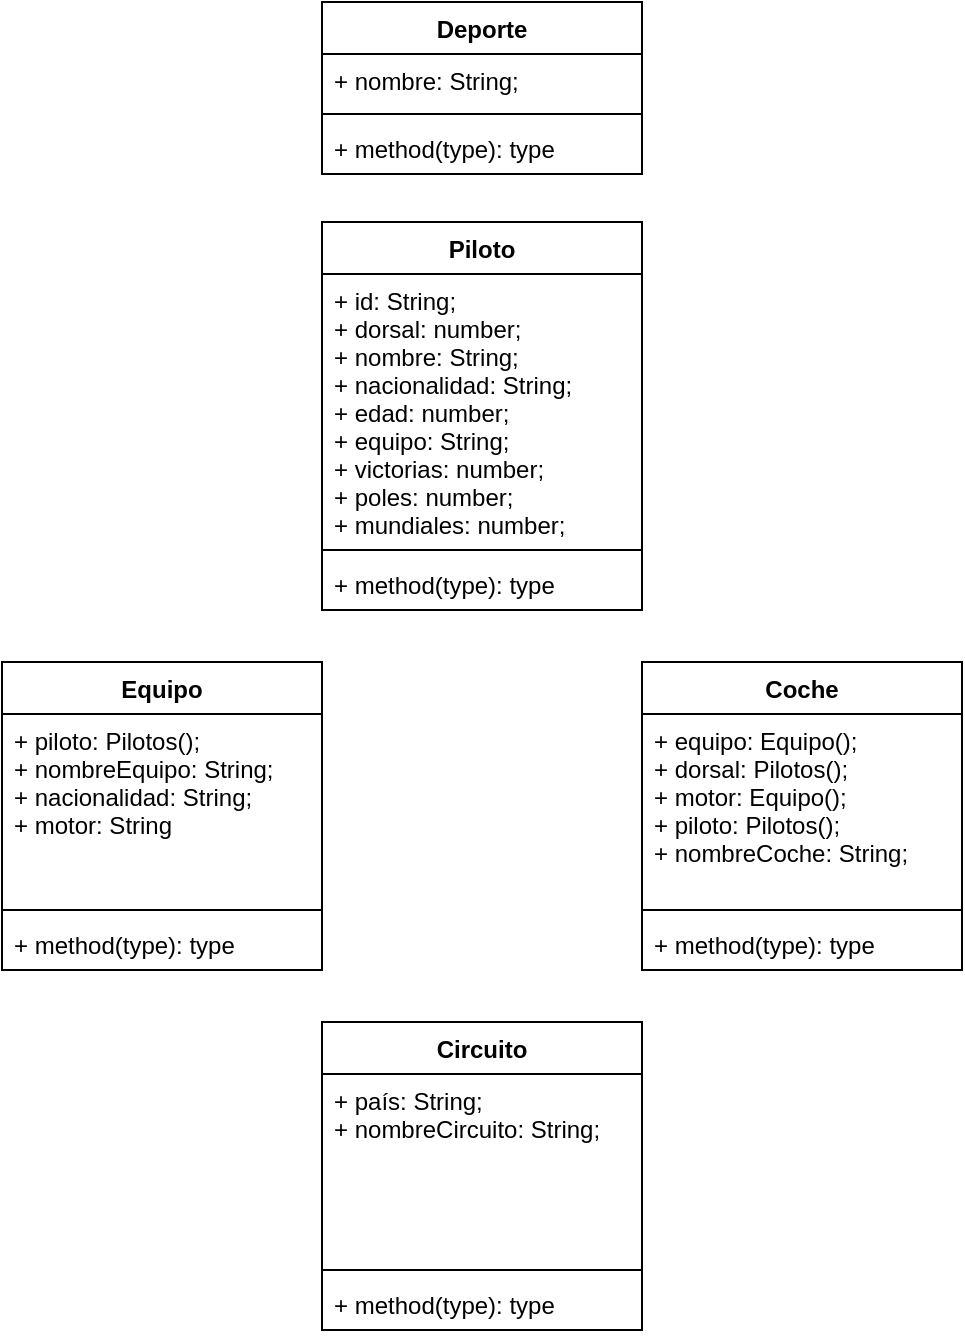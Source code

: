 <mxfile version="15.2.9" type="github">
  <diagram name="Page-1" id="e7e014a7-5840-1c2e-5031-d8a46d1fe8dd">
    <mxGraphModel dx="1157" dy="600" grid="1" gridSize="10" guides="1" tooltips="1" connect="1" arrows="1" fold="1" page="1" pageScale="1" pageWidth="1169" pageHeight="826" background="none" math="0" shadow="0">
      <root>
        <mxCell id="0" />
        <mxCell id="1" parent="0" />
        <mxCell id="8YWajBuPI9rz--gvM3VQ-41" value="Piloto" style="swimlane;fontStyle=1;align=center;verticalAlign=top;childLayout=stackLayout;horizontal=1;startSize=26;horizontalStack=0;resizeParent=1;resizeParentMax=0;resizeLast=0;collapsible=1;marginBottom=0;" vertex="1" parent="1">
          <mxGeometry x="350" y="210" width="160" height="194" as="geometry" />
        </mxCell>
        <mxCell id="8YWajBuPI9rz--gvM3VQ-42" value="+ id: String;&#xa;+ dorsal: number;&#xa;+ nombre: String;&#xa;+ nacionalidad: String;&#xa;+ edad: number;&#xa;+ equipo: String; &#xa;+ victorias: number;&#xa;+ poles: number; &#xa;+ mundiales: number;" style="text;strokeColor=none;fillColor=none;align=left;verticalAlign=top;spacingLeft=4;spacingRight=4;overflow=hidden;rotatable=0;points=[[0,0.5],[1,0.5]];portConstraint=eastwest;" vertex="1" parent="8YWajBuPI9rz--gvM3VQ-41">
          <mxGeometry y="26" width="160" height="134" as="geometry" />
        </mxCell>
        <mxCell id="8YWajBuPI9rz--gvM3VQ-43" value="" style="line;strokeWidth=1;fillColor=none;align=left;verticalAlign=middle;spacingTop=-1;spacingLeft=3;spacingRight=3;rotatable=0;labelPosition=right;points=[];portConstraint=eastwest;" vertex="1" parent="8YWajBuPI9rz--gvM3VQ-41">
          <mxGeometry y="160" width="160" height="8" as="geometry" />
        </mxCell>
        <mxCell id="8YWajBuPI9rz--gvM3VQ-44" value="+ method(type): type" style="text;strokeColor=none;fillColor=none;align=left;verticalAlign=top;spacingLeft=4;spacingRight=4;overflow=hidden;rotatable=0;points=[[0,0.5],[1,0.5]];portConstraint=eastwest;" vertex="1" parent="8YWajBuPI9rz--gvM3VQ-41">
          <mxGeometry y="168" width="160" height="26" as="geometry" />
        </mxCell>
        <mxCell id="8YWajBuPI9rz--gvM3VQ-49" value="Coche" style="swimlane;fontStyle=1;align=center;verticalAlign=top;childLayout=stackLayout;horizontal=1;startSize=26;horizontalStack=0;resizeParent=1;resizeParentMax=0;resizeLast=0;collapsible=1;marginBottom=0;" vertex="1" parent="1">
          <mxGeometry x="510" y="430" width="160" height="154" as="geometry" />
        </mxCell>
        <mxCell id="8YWajBuPI9rz--gvM3VQ-50" value="+ equipo: Equipo();&#xa;+ dorsal: Pilotos();&#xa;+ motor: Equipo();&#xa;+ piloto: Pilotos();&#xa;+ nombreCoche: String;" style="text;strokeColor=none;fillColor=none;align=left;verticalAlign=top;spacingLeft=4;spacingRight=4;overflow=hidden;rotatable=0;points=[[0,0.5],[1,0.5]];portConstraint=eastwest;" vertex="1" parent="8YWajBuPI9rz--gvM3VQ-49">
          <mxGeometry y="26" width="160" height="94" as="geometry" />
        </mxCell>
        <mxCell id="8YWajBuPI9rz--gvM3VQ-51" value="" style="line;strokeWidth=1;fillColor=none;align=left;verticalAlign=middle;spacingTop=-1;spacingLeft=3;spacingRight=3;rotatable=0;labelPosition=right;points=[];portConstraint=eastwest;" vertex="1" parent="8YWajBuPI9rz--gvM3VQ-49">
          <mxGeometry y="120" width="160" height="8" as="geometry" />
        </mxCell>
        <mxCell id="8YWajBuPI9rz--gvM3VQ-52" value="+ method(type): type" style="text;strokeColor=none;fillColor=none;align=left;verticalAlign=top;spacingLeft=4;spacingRight=4;overflow=hidden;rotatable=0;points=[[0,0.5],[1,0.5]];portConstraint=eastwest;" vertex="1" parent="8YWajBuPI9rz--gvM3VQ-49">
          <mxGeometry y="128" width="160" height="26" as="geometry" />
        </mxCell>
        <mxCell id="8YWajBuPI9rz--gvM3VQ-53" value="Equipo" style="swimlane;fontStyle=1;align=center;verticalAlign=top;childLayout=stackLayout;horizontal=1;startSize=26;horizontalStack=0;resizeParent=1;resizeParentMax=0;resizeLast=0;collapsible=1;marginBottom=0;" vertex="1" parent="1">
          <mxGeometry x="190" y="430" width="160" height="154" as="geometry" />
        </mxCell>
        <mxCell id="8YWajBuPI9rz--gvM3VQ-54" value="+ piloto: Pilotos();&#xa;+ nombreEquipo: String;&#xa;+ nacionalidad: String; &#xa;+ motor: String" style="text;strokeColor=none;fillColor=none;align=left;verticalAlign=top;spacingLeft=4;spacingRight=4;overflow=hidden;rotatable=0;points=[[0,0.5],[1,0.5]];portConstraint=eastwest;" vertex="1" parent="8YWajBuPI9rz--gvM3VQ-53">
          <mxGeometry y="26" width="160" height="94" as="geometry" />
        </mxCell>
        <mxCell id="8YWajBuPI9rz--gvM3VQ-55" value="" style="line;strokeWidth=1;fillColor=none;align=left;verticalAlign=middle;spacingTop=-1;spacingLeft=3;spacingRight=3;rotatable=0;labelPosition=right;points=[];portConstraint=eastwest;" vertex="1" parent="8YWajBuPI9rz--gvM3VQ-53">
          <mxGeometry y="120" width="160" height="8" as="geometry" />
        </mxCell>
        <mxCell id="8YWajBuPI9rz--gvM3VQ-56" value="+ method(type): type" style="text;strokeColor=none;fillColor=none;align=left;verticalAlign=top;spacingLeft=4;spacingRight=4;overflow=hidden;rotatable=0;points=[[0,0.5],[1,0.5]];portConstraint=eastwest;" vertex="1" parent="8YWajBuPI9rz--gvM3VQ-53">
          <mxGeometry y="128" width="160" height="26" as="geometry" />
        </mxCell>
        <mxCell id="8YWajBuPI9rz--gvM3VQ-57" value="Deporte" style="swimlane;fontStyle=1;align=center;verticalAlign=top;childLayout=stackLayout;horizontal=1;startSize=26;horizontalStack=0;resizeParent=1;resizeParentMax=0;resizeLast=0;collapsible=1;marginBottom=0;" vertex="1" parent="1">
          <mxGeometry x="350" y="100" width="160" height="86" as="geometry" />
        </mxCell>
        <mxCell id="8YWajBuPI9rz--gvM3VQ-58" value="+ nombre: String;" style="text;strokeColor=none;fillColor=none;align=left;verticalAlign=top;spacingLeft=4;spacingRight=4;overflow=hidden;rotatable=0;points=[[0,0.5],[1,0.5]];portConstraint=eastwest;" vertex="1" parent="8YWajBuPI9rz--gvM3VQ-57">
          <mxGeometry y="26" width="160" height="26" as="geometry" />
        </mxCell>
        <mxCell id="8YWajBuPI9rz--gvM3VQ-59" value="" style="line;strokeWidth=1;fillColor=none;align=left;verticalAlign=middle;spacingTop=-1;spacingLeft=3;spacingRight=3;rotatable=0;labelPosition=right;points=[];portConstraint=eastwest;" vertex="1" parent="8YWajBuPI9rz--gvM3VQ-57">
          <mxGeometry y="52" width="160" height="8" as="geometry" />
        </mxCell>
        <mxCell id="8YWajBuPI9rz--gvM3VQ-60" value="+ method(type): type" style="text;strokeColor=none;fillColor=none;align=left;verticalAlign=top;spacingLeft=4;spacingRight=4;overflow=hidden;rotatable=0;points=[[0,0.5],[1,0.5]];portConstraint=eastwest;" vertex="1" parent="8YWajBuPI9rz--gvM3VQ-57">
          <mxGeometry y="60" width="160" height="26" as="geometry" />
        </mxCell>
        <mxCell id="8YWajBuPI9rz--gvM3VQ-64" value="Circuito" style="swimlane;fontStyle=1;align=center;verticalAlign=top;childLayout=stackLayout;horizontal=1;startSize=26;horizontalStack=0;resizeParent=1;resizeParentMax=0;resizeLast=0;collapsible=1;marginBottom=0;" vertex="1" parent="1">
          <mxGeometry x="350" y="610" width="160" height="154" as="geometry" />
        </mxCell>
        <mxCell id="8YWajBuPI9rz--gvM3VQ-65" value="+ país: String;&#xa;+ nombreCircuito: String;&#xa;" style="text;strokeColor=none;fillColor=none;align=left;verticalAlign=top;spacingLeft=4;spacingRight=4;overflow=hidden;rotatable=0;points=[[0,0.5],[1,0.5]];portConstraint=eastwest;" vertex="1" parent="8YWajBuPI9rz--gvM3VQ-64">
          <mxGeometry y="26" width="160" height="94" as="geometry" />
        </mxCell>
        <mxCell id="8YWajBuPI9rz--gvM3VQ-66" value="" style="line;strokeWidth=1;fillColor=none;align=left;verticalAlign=middle;spacingTop=-1;spacingLeft=3;spacingRight=3;rotatable=0;labelPosition=right;points=[];portConstraint=eastwest;" vertex="1" parent="8YWajBuPI9rz--gvM3VQ-64">
          <mxGeometry y="120" width="160" height="8" as="geometry" />
        </mxCell>
        <mxCell id="8YWajBuPI9rz--gvM3VQ-67" value="+ method(type): type" style="text;strokeColor=none;fillColor=none;align=left;verticalAlign=top;spacingLeft=4;spacingRight=4;overflow=hidden;rotatable=0;points=[[0,0.5],[1,0.5]];portConstraint=eastwest;" vertex="1" parent="8YWajBuPI9rz--gvM3VQ-64">
          <mxGeometry y="128" width="160" height="26" as="geometry" />
        </mxCell>
      </root>
    </mxGraphModel>
  </diagram>
</mxfile>
